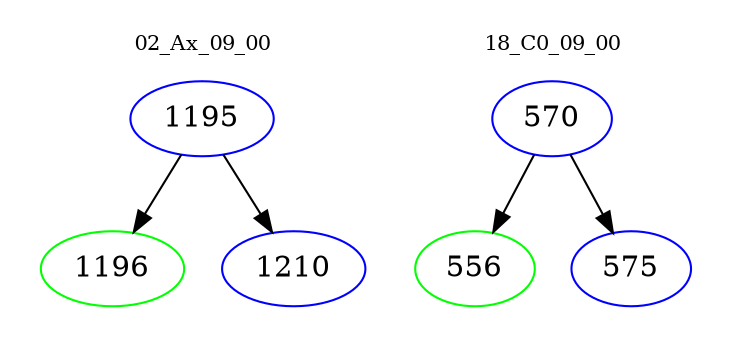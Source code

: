 digraph{
subgraph cluster_0 {
color = white
label = "02_Ax_09_00";
fontsize=10;
T0_1195 [label="1195", color="blue"]
T0_1195 -> T0_1196 [color="black"]
T0_1196 [label="1196", color="green"]
T0_1195 -> T0_1210 [color="black"]
T0_1210 [label="1210", color="blue"]
}
subgraph cluster_1 {
color = white
label = "18_C0_09_00";
fontsize=10;
T1_570 [label="570", color="blue"]
T1_570 -> T1_556 [color="black"]
T1_556 [label="556", color="green"]
T1_570 -> T1_575 [color="black"]
T1_575 [label="575", color="blue"]
}
}
